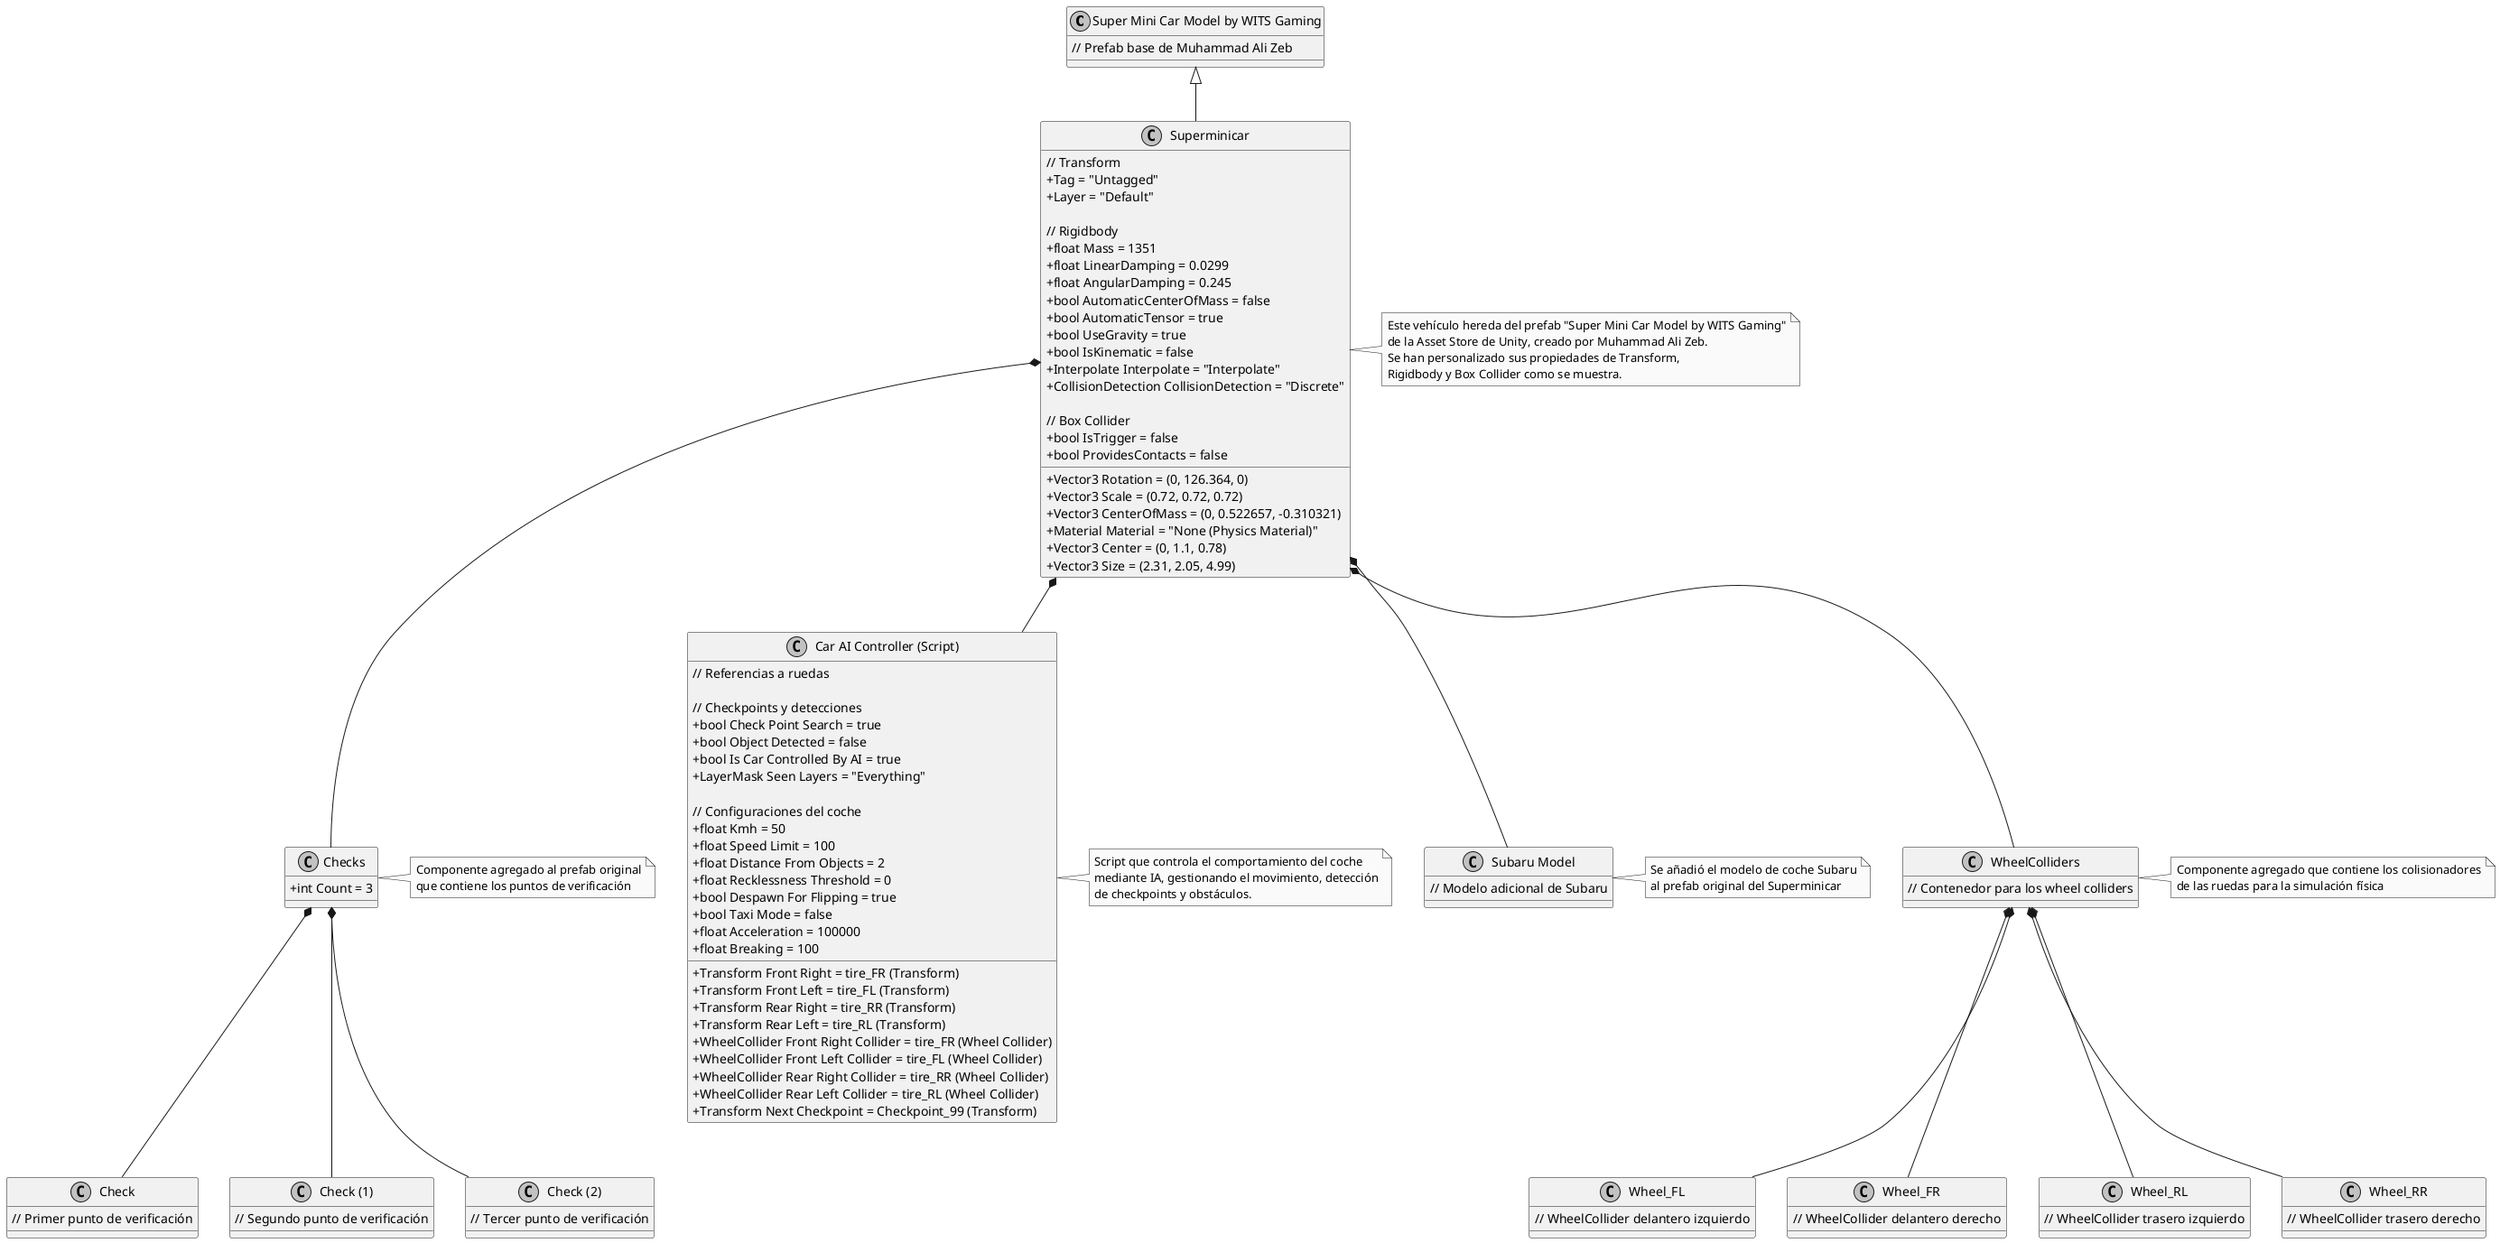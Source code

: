 @startuml "Superminicar - Diagrama de Clases"

skinparam classAttributeIconSize 0
skinparam monochrome true
skinparam shadowing false
skinparam defaultFontName Arial
skinparam packageStyle rectangle

class "Super Mini Car Model by WITS Gaming" as BaseCar {
  // Prefab base de Muhammad Ali Zeb
}

class "Superminicar" as SuperMiniCar {
  // Transform
  +Vector3 Rotation = (0, 126.364, 0)
  +Vector3 Scale = (0.72, 0.72, 0.72)
  +Tag = "Untagged"
  +Layer = "Default"
  
  // Rigidbody
  +float Mass = 1351
  +float LinearDamping = 0.0299
  +float AngularDamping = 0.245
  +bool AutomaticCenterOfMass = false
  +Vector3 CenterOfMass = (0, 0.522657, -0.310321)
  +bool AutomaticTensor = true
  +bool UseGravity = true
  +bool IsKinematic = false
  +Interpolate Interpolate = "Interpolate"
  +CollisionDetection CollisionDetection = "Discrete"
  
  // Box Collider
  +bool IsTrigger = false
  +bool ProvidesContacts = false
  +Material Material = "None (Physics Material)"
  +Vector3 Center = (0, 1.1, 0.78) 
  +Vector3 Size = (2.31, 2.05, 4.99)
}

class "Car AI Controller (Script)" as CarAIController {
  // Referencias a ruedas
  +Transform Front Right = tire_FR (Transform)
  +Transform Front Left = tire_FL (Transform)
  +Transform Rear Right = tire_RR (Transform)
  +Transform Rear Left = tire_RL (Transform)
  +WheelCollider Front Right Collider = tire_FR (Wheel Collider)
  +WheelCollider Front Left Collider = tire_FL (Wheel Collider)
  +WheelCollider Rear Right Collider = tire_RR (Wheel Collider)
  +WheelCollider Rear Left Collider = tire_RL (Wheel Collider)
  
  // Checkpoints y detecciones
  +Transform Next Checkpoint = Checkpoint_99 (Transform)
  +bool Check Point Search = true
  +bool Object Detected = false
  +bool Is Car Controlled By AI = true
  +LayerMask Seen Layers = "Everything"
  
  // Configuraciones del coche
  +float Kmh = 50
  +float Speed Limit = 100
  +float Distance From Objects = 2
  +float Recklessness Threshold = 0
  +bool Despawn For Flipping = true
  +bool Taxi Mode = false
  +float Acceleration = 100000
  +float Breaking = 100
}

class "WheelColliders" as WheelColliders {
  // Contenedor para los wheel colliders
}

class "Wheel_FL" as WheelCollider_FL {
  // WheelCollider delantero izquierdo
}

class "Wheel_FR" as WheelCollider_FR {
  // WheelCollider delantero derecho
}

class "Wheel_RL" as WheelCollider_RL {
  // WheelCollider trasero izquierdo
}

class "Wheel_RR" as WheelCollider_RR {
  // WheelCollider trasero derecho
}

class "Checks" as Checks {
  +int Count = 3
}

class "Check" as Check1 {
  // Primer punto de verificación
}

class "Check (1)" as Check2 {
  // Segundo punto de verificación
}

class "Check (2)" as Check3 {
  // Tercer punto de verificación
}

class "Subaru Model" as SubaruModel {
  // Modelo adicional de Subaru
}

BaseCar <|-- SuperMiniCar

SuperMiniCar *-- CarAIController
SuperMiniCar *-- Checks
SuperMiniCar *-- SubaruModel
SuperMiniCar *-- WheelColliders

WheelColliders *-- WheelCollider_FL
WheelColliders *-- WheelCollider_FR
WheelColliders *-- WheelCollider_RL
WheelColliders *-- WheelCollider_RR

Checks *-- Check1
Checks *-- Check2
Checks *-- Check3

note right of SuperMiniCar
  Este vehículo hereda del prefab "Super Mini Car Model by WITS Gaming"
  de la Asset Store de Unity, creado por Muhammad Ali Zeb.
  Se han personalizado sus propiedades de Transform,
  Rigidbody y Box Collider como se muestra.
end note

note right of Checks
  Componente agregado al prefab original
  que contiene los puntos de verificación
end note

note right of CarAIController
  Script que controla el comportamiento del coche
  mediante IA, gestionando el movimiento, detección
  de checkpoints y obstáculos.
end note

note right of SubaruModel
  Se añadió el modelo de coche Subaru
  al prefab original del Superminicar
end note

note right of WheelColliders
  Componente agregado que contiene los colisionadores
  de las ruedas para la simulación física
end note

@enduml